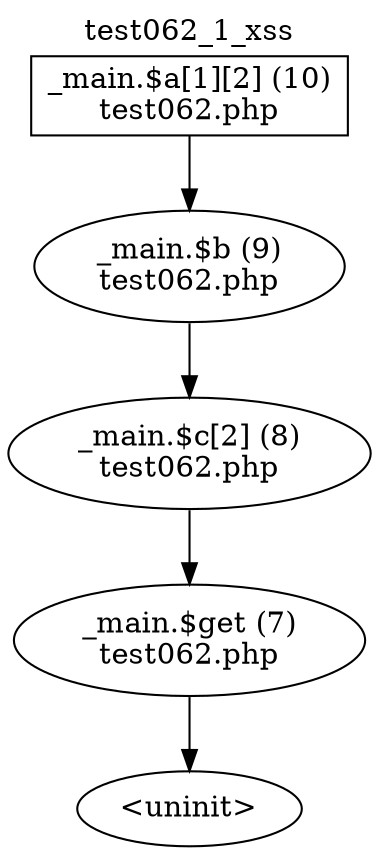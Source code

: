 digraph cfg {
  label="test062_1_xss";
  labelloc=t;
  n1 [shape=box, label="_main.$a[1][2] (10)\ntest062.php"];
  n2 [shape=ellipse, label="_main.$b (9)\ntest062.php"];
  n3 [shape=ellipse, label="_main.$c[2] (8)\ntest062.php"];
  n4 [shape=ellipse, label="_main.$get (7)\ntest062.php"];
  n5 [shape=ellipse, label="<uninit>"];
  n1 -> n2;
  n2 -> n3;
  n3 -> n4;
  n4 -> n5;
}
